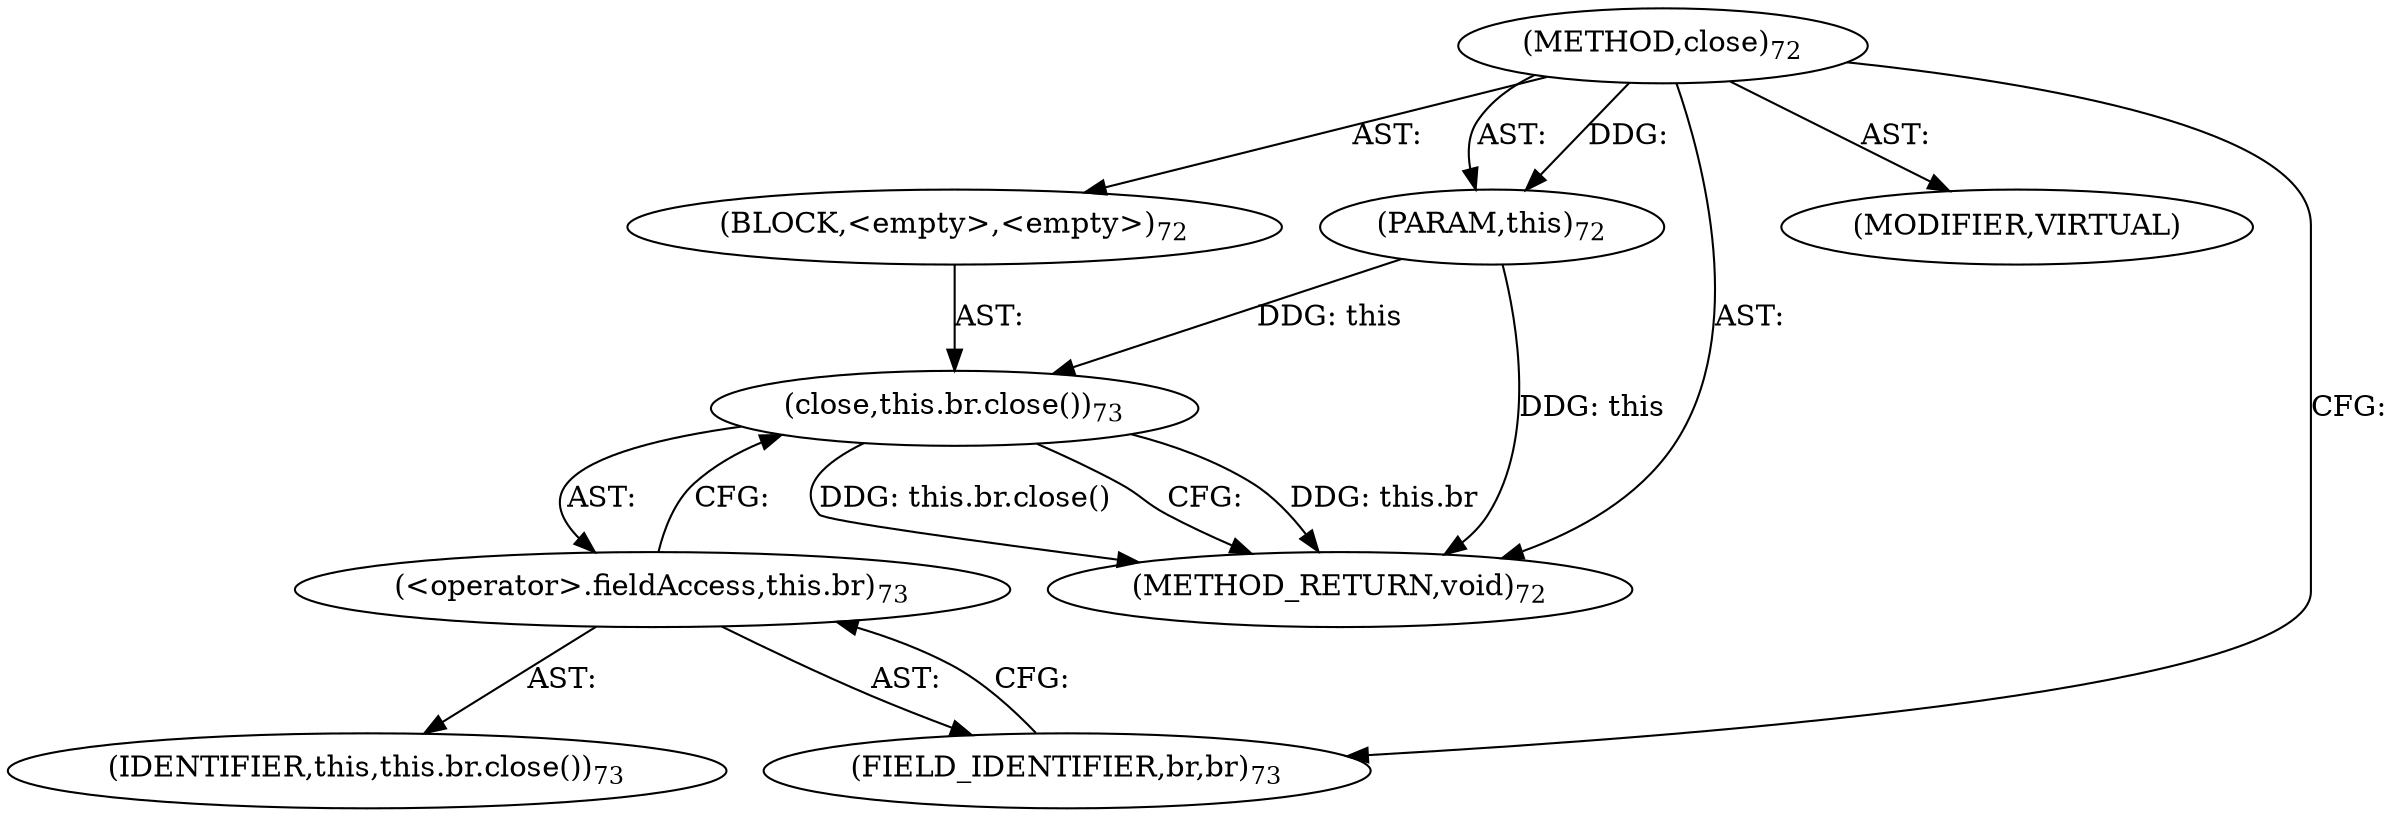 digraph "close" {  
"355" [label = <(METHOD,close)<SUB>72</SUB>> ]
"16" [label = <(PARAM,this)<SUB>72</SUB>> ]
"356" [label = <(BLOCK,&lt;empty&gt;,&lt;empty&gt;)<SUB>72</SUB>> ]
"357" [label = <(close,this.br.close())<SUB>73</SUB>> ]
"358" [label = <(&lt;operator&gt;.fieldAccess,this.br)<SUB>73</SUB>> ]
"15" [label = <(IDENTIFIER,this,this.br.close())<SUB>73</SUB>> ]
"359" [label = <(FIELD_IDENTIFIER,br,br)<SUB>73</SUB>> ]
"360" [label = <(MODIFIER,VIRTUAL)> ]
"361" [label = <(METHOD_RETURN,void)<SUB>72</SUB>> ]
  "355" -> "16"  [ label = "AST: "] 
  "355" -> "356"  [ label = "AST: "] 
  "355" -> "360"  [ label = "AST: "] 
  "355" -> "361"  [ label = "AST: "] 
  "356" -> "357"  [ label = "AST: "] 
  "357" -> "358"  [ label = "AST: "] 
  "358" -> "15"  [ label = "AST: "] 
  "358" -> "359"  [ label = "AST: "] 
  "357" -> "361"  [ label = "CFG: "] 
  "358" -> "357"  [ label = "CFG: "] 
  "359" -> "358"  [ label = "CFG: "] 
  "355" -> "359"  [ label = "CFG: "] 
  "16" -> "361"  [ label = "DDG: this"] 
  "357" -> "361"  [ label = "DDG: this.br"] 
  "357" -> "361"  [ label = "DDG: this.br.close()"] 
  "355" -> "16"  [ label = "DDG: "] 
  "16" -> "357"  [ label = "DDG: this"] 
}
